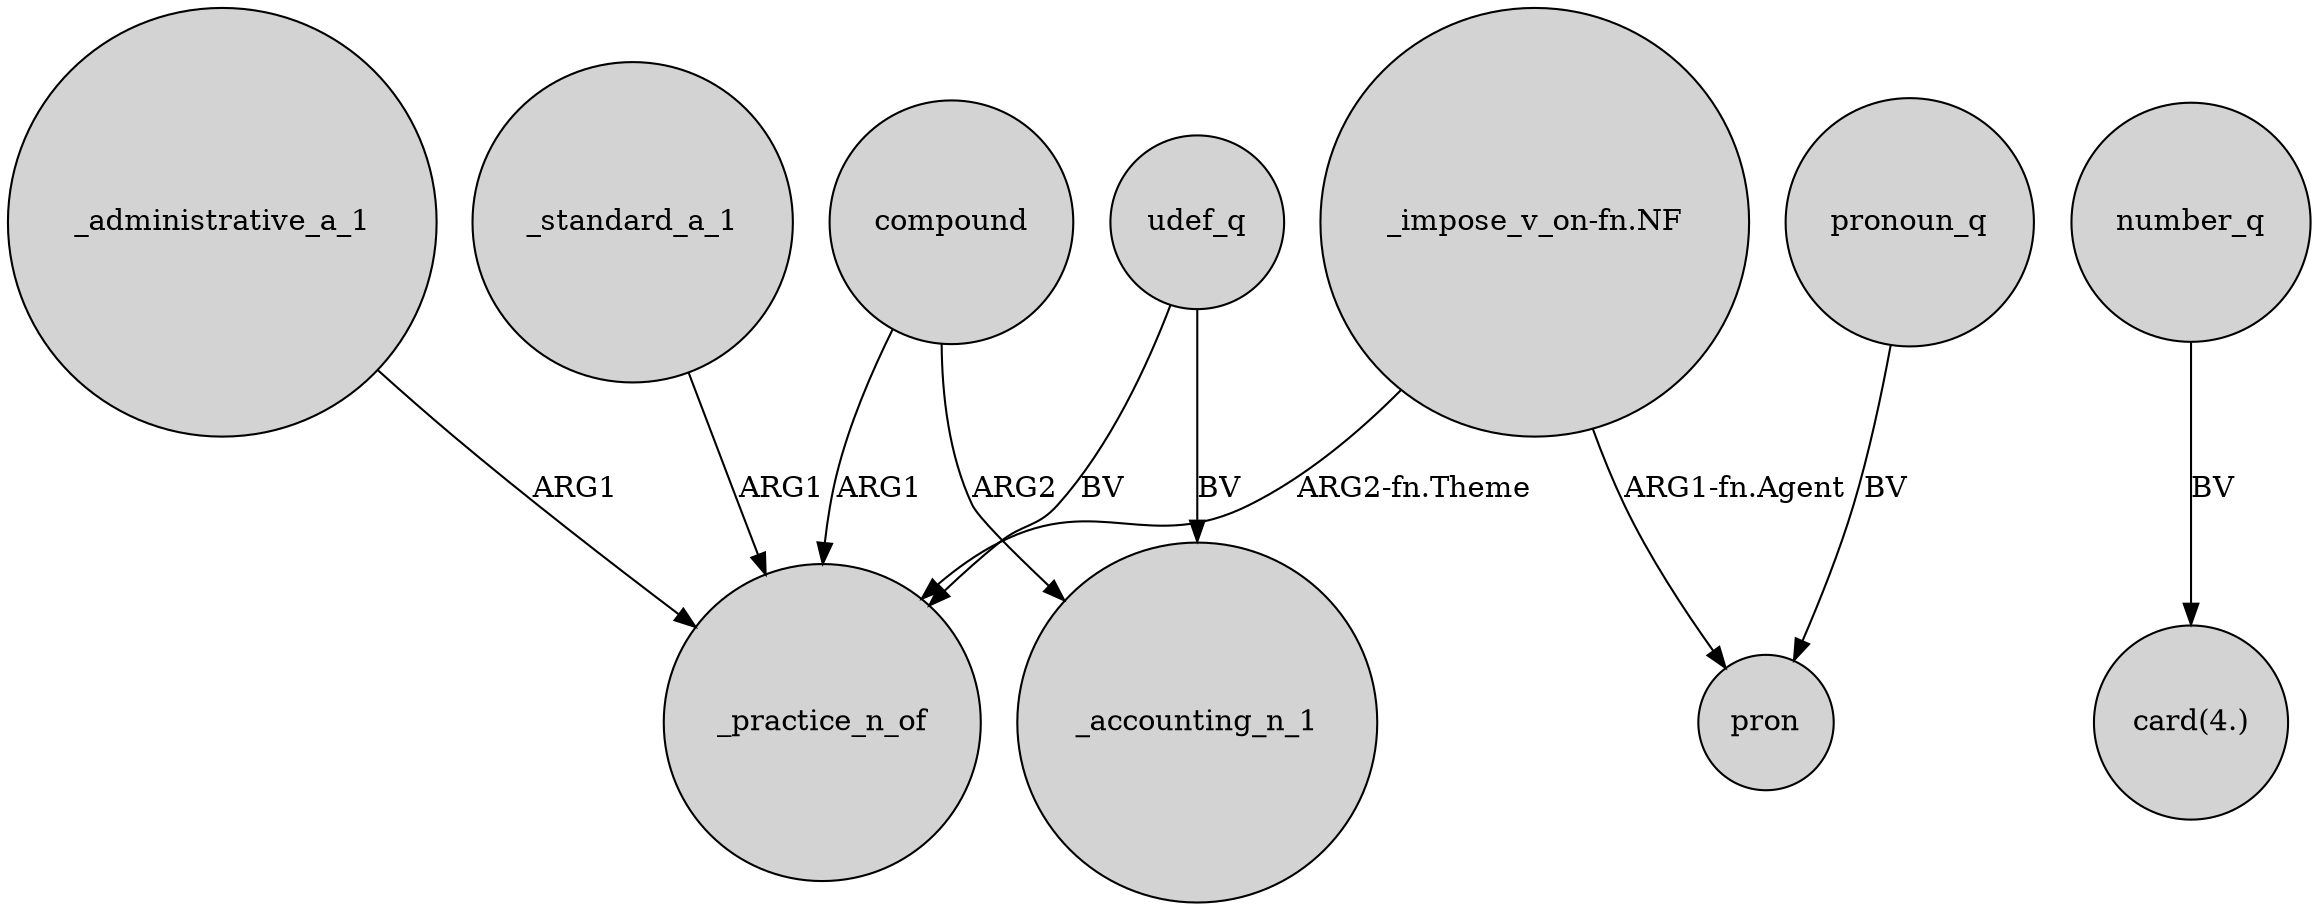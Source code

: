 digraph {
	node [shape=circle style=filled]
	_standard_a_1 -> _practice_n_of [label=ARG1]
	compound -> _practice_n_of [label=ARG1]
	"_impose_v_on-fn.NF" -> _practice_n_of [label="ARG2-fn.Theme"]
	udef_q -> _practice_n_of [label=BV]
	udef_q -> _accounting_n_1 [label=BV]
	number_q -> "card(4.)" [label=BV]
	"_impose_v_on-fn.NF" -> pron [label="ARG1-fn.Agent"]
	compound -> _accounting_n_1 [label=ARG2]
	_administrative_a_1 -> _practice_n_of [label=ARG1]
	pronoun_q -> pron [label=BV]
}
